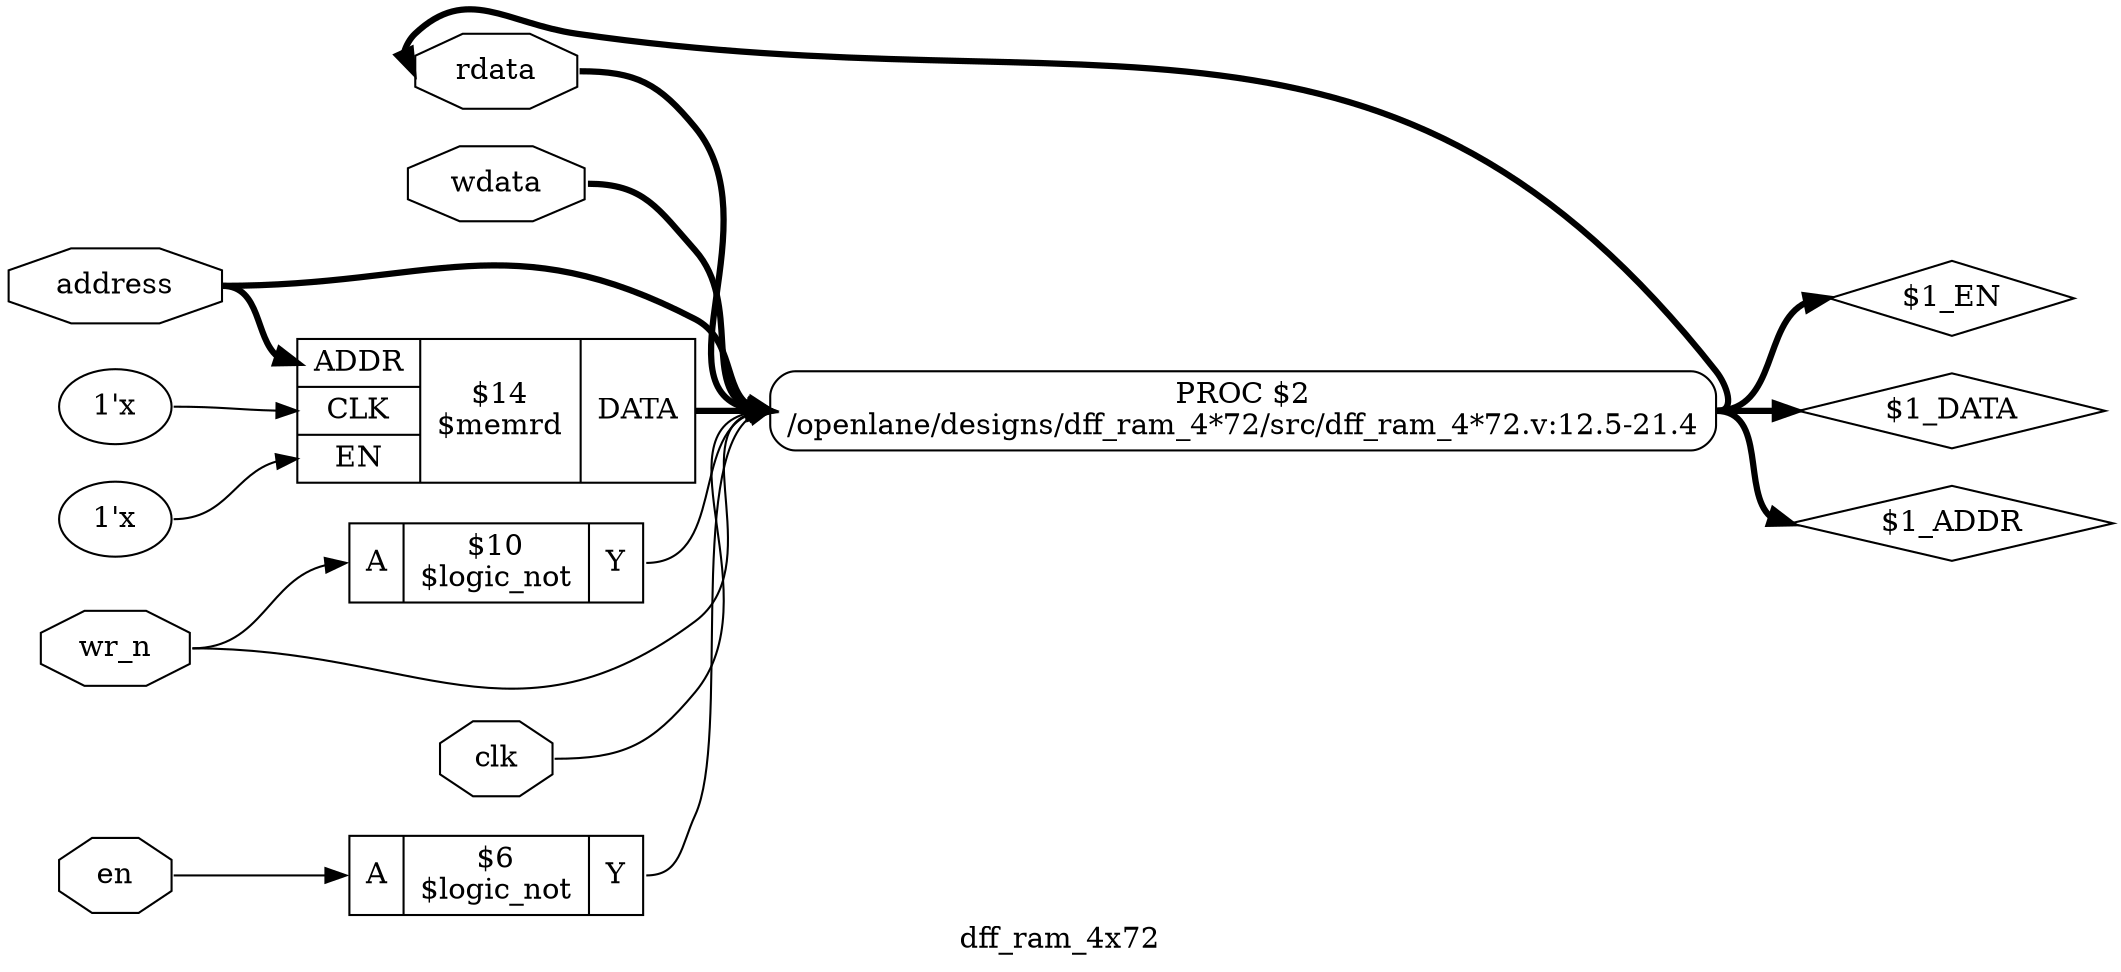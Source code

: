 digraph "dff_ram_4x72" {
label="dff_ram_4x72";
rankdir="LR";
remincross=true;
n17 [ shape=octagon, label="rdata", color="black", fontcolor="black" ];
n18 [ shape=octagon, label="wdata", color="black", fontcolor="black" ];
n19 [ shape=octagon, label="address", color="black", fontcolor="black" ];
n20 [ shape=octagon, label="wr_n", color="black", fontcolor="black" ];
n21 [ shape=octagon, label="en", color="black", fontcolor="black" ];
n22 [ shape=octagon, label="clk", color="black", fontcolor="black" ];
v0 [ label="1'x" ];
v1 [ label="1'x" ];
c27 [ shape=record, label="{{<p23> ADDR|<p24> CLK|<p25> EN}|$14\n$memrd|{<p26> DATA}}",  ];
c30 [ shape=record, label="{{<p28> A}|$10\n$logic_not|{<p29> Y}}",  ];
c31 [ shape=record, label="{{<p28> A}|$6\n$logic_not|{<p29> Y}}",  ];
p2 [shape=box, style=rounded, label="PROC $2\n/openlane/designs/dff_ram_4*72/src/dff_ram_4*72.v:12.5-21.4"];
c27:p26:e -> p2:w [color="black", fontcolor="black", style="setlinewidth(3)", label=""];
n14 [ shape=diamond, label="$1_EN" ];
p2:e -> n14:w [color="black", fontcolor="black", style="setlinewidth(3)", label=""];
n15 [ shape=diamond, label="$1_DATA" ];
p2:e -> n15:w [color="black", fontcolor="black", style="setlinewidth(3)", label=""];
n16 [ shape=diamond, label="$1_ADDR" ];
p2:e -> n16:w [color="black", fontcolor="black", style="setlinewidth(3)", label=""];
p2:e -> n17:w [color="black", fontcolor="black", style="setlinewidth(3)", label=""];
n17:e -> p2:w [color="black", fontcolor="black", style="setlinewidth(3)", label=""];
n18:e -> p2:w [color="black", fontcolor="black", style="setlinewidth(3)", label=""];
n19:e -> c27:p23:w [color="black", fontcolor="black", style="setlinewidth(3)", label=""];
n19:e -> p2:w [color="black", fontcolor="black", style="setlinewidth(3)", label=""];
n20:e -> c30:p28:w [color="black", fontcolor="black", label=""];
n20:e -> p2:w [color="black", fontcolor="black", label=""];
n21:e -> c31:p28:w [color="black", fontcolor="black", label=""];
n22:e -> p2:w [color="black", fontcolor="black", label=""];
c30:p29:e -> p2:w [color="black", fontcolor="black", label=""];
c31:p29:e -> p2:w [color="black", fontcolor="black", label=""];
v0:e -> c27:p25:w [color="black", fontcolor="black", label=""];
v1:e -> c27:p24:w [color="black", fontcolor="black", label=""];
}
